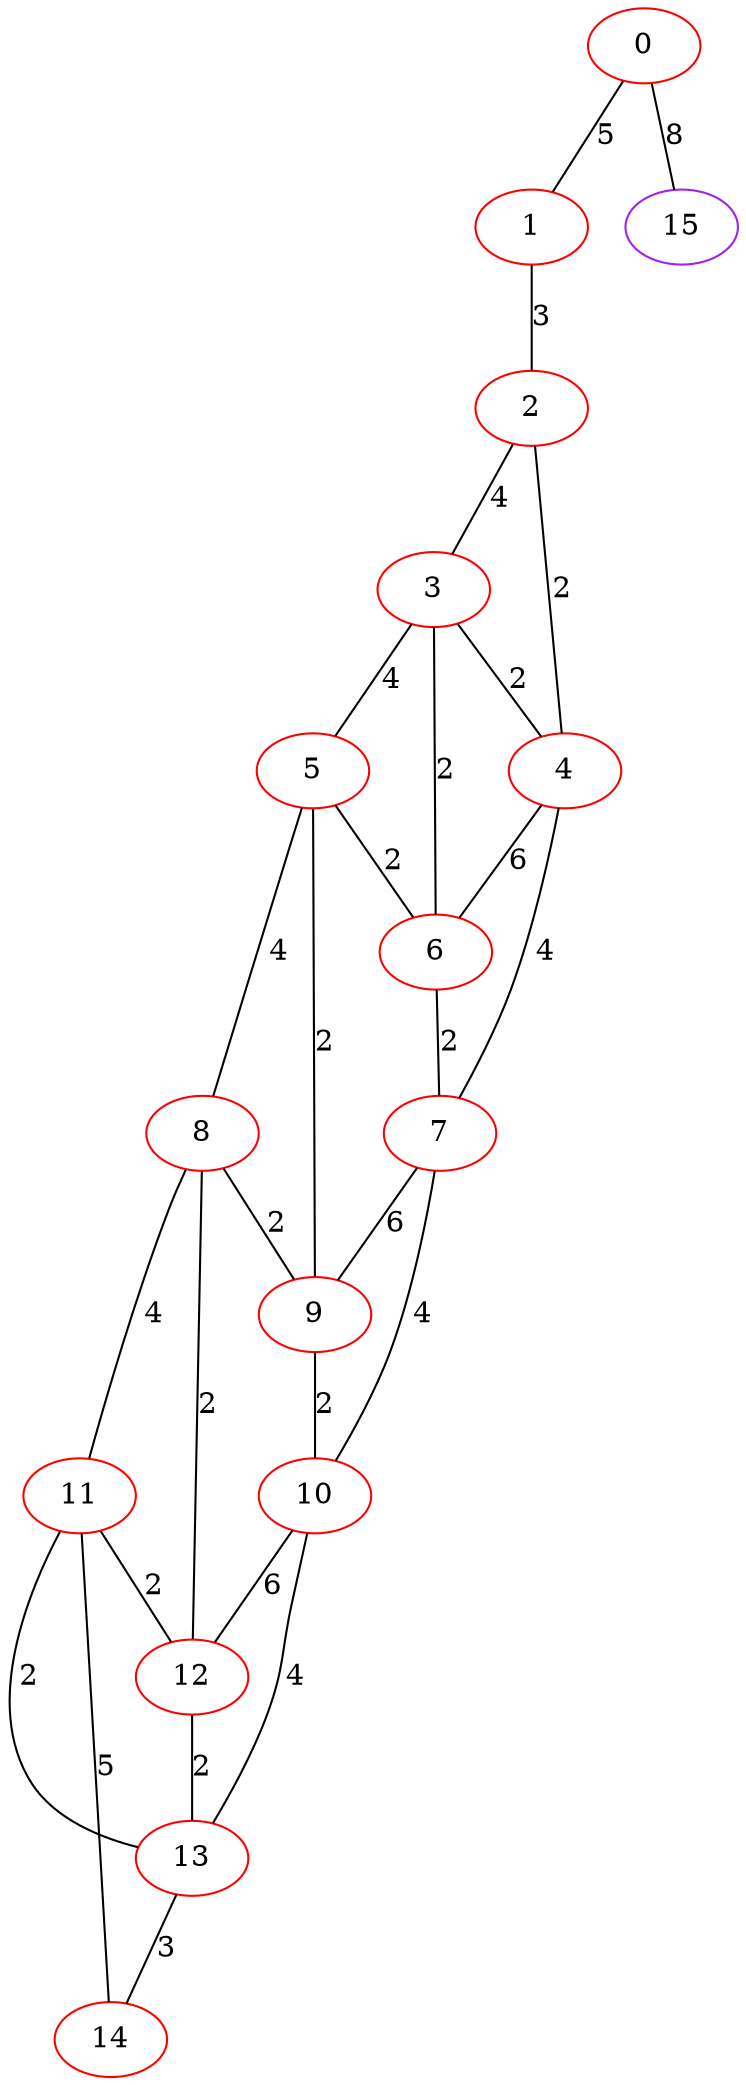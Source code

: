 graph "" {
0 [color=red, weight=1];
1 [color=red, weight=1];
2 [color=red, weight=1];
3 [color=red, weight=1];
4 [color=red, weight=1];
5 [color=red, weight=1];
6 [color=red, weight=1];
7 [color=red, weight=1];
8 [color=red, weight=1];
9 [color=red, weight=1];
10 [color=red, weight=1];
11 [color=red, weight=1];
12 [color=red, weight=1];
13 [color=red, weight=1];
14 [color=red, weight=1];
15 [color=purple, weight=4];
0 -- 1  [key=0, label=5];
0 -- 15  [key=0, label=8];
1 -- 2  [key=0, label=3];
2 -- 3  [key=0, label=4];
2 -- 4  [key=0, label=2];
3 -- 4  [key=0, label=2];
3 -- 5  [key=0, label=4];
3 -- 6  [key=0, label=2];
4 -- 6  [key=0, label=6];
4 -- 7  [key=0, label=4];
5 -- 8  [key=0, label=4];
5 -- 9  [key=0, label=2];
5 -- 6  [key=0, label=2];
6 -- 7  [key=0, label=2];
7 -- 9  [key=0, label=6];
7 -- 10  [key=0, label=4];
8 -- 9  [key=0, label=2];
8 -- 11  [key=0, label=4];
8 -- 12  [key=0, label=2];
9 -- 10  [key=0, label=2];
10 -- 12  [key=0, label=6];
10 -- 13  [key=0, label=4];
11 -- 12  [key=0, label=2];
11 -- 13  [key=0, label=2];
11 -- 14  [key=0, label=5];
12 -- 13  [key=0, label=2];
13 -- 14  [key=0, label=3];
}
